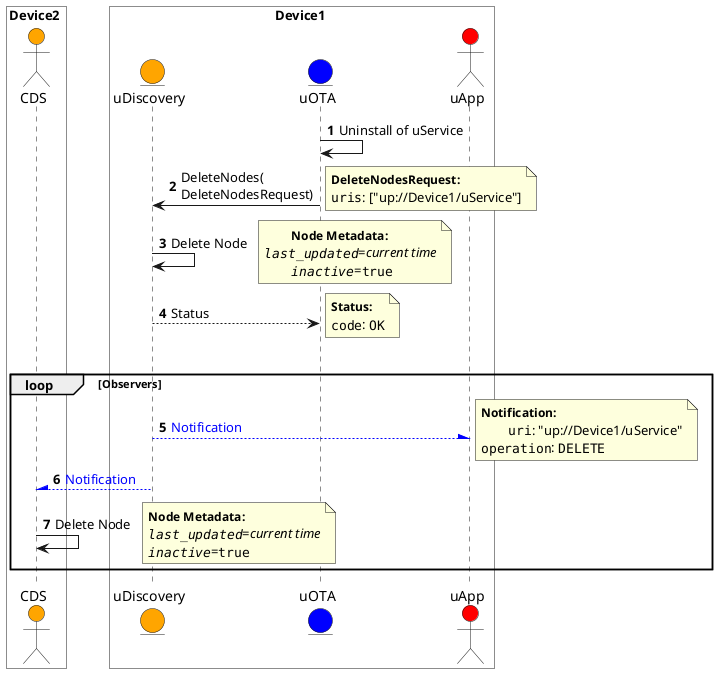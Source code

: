 @startuml
'https://plantuml.com/sequence-diagram

' SPDX-FileCopyrightText: 2023 Contributors to the Eclipse Foundation
'
' See the NOTICE file(s) distributed with this work for additional
' information regarding copyright ownership.
' 
' This program and the accompanying materials are made available under
' the terms of the Apache License Version 2.0 which is available at
' https://www.apache.org/licenses/LICENSE-2.0
'
' SPDX-FileType: SOURCE
' SPDX-License-Identifier: Apache-2.0

autonumber

box Device2 #white
	actor CDS #orange
endbox
box Device1 #white
	entity uDiscovery as DS #orange
	entity uOTA as US #blue
	actor uApp #red
endbox
US -> US: Uninstall of uService
US -> DS: DeleteNodes(\nDeleteNodesRequest)
note right
	<size:12>**DeleteNodesRequest:**</size>
	""uris"": ["up://Device1/uService"]
end note
DS -> DS: Delete Node
note right
 	<size:12>**Node Metadata:**</size>
	//""last_updated""//=//current time//
 	//""inactive""//=""true""
end note
DS --> US: Status
note right
	<size:12>**Status:**</size>
	""code"": ""OK""
end note
|||
loop Observers
	DS -[#0000FF]-\ uApp: <font color=blue>Notification</font>
	note right
		<size:12>**Notification:**</size>
	  	""uri"": "up://Device1/uService"
		""operation"": ""DELETE""
	end note
	DS -[#0000FF]-\ CDS: <font color=blue>Notification</font>
	CDS -> CDS: Delete Node
	note right
		<size:12>**Node Metadata:**</size>
		//""last_updated""//=//current time//
		//""inactive""//=""true""
	end note
end loop

@enduml